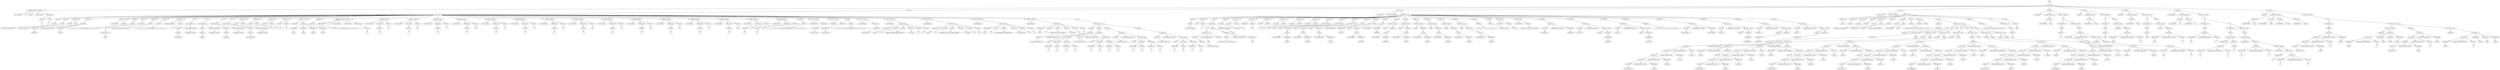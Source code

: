 digraph {
n0[label="RAIZ"];
n1[label="INSTRUCCIONES"];
n0->n1;
n2[label="Declaracion Arreglo - Tipo New"];
n1->n2;
n3[label="TIPO.CADENA"];
n2->n3;
n4[label="2"];
n2->n4;
n5[label="Clases"];
n2->n5;
n6[label="TIPO.CADENA"];
n2->n6;
n7[label="Dimensiones"];
n2->n7;
n8[label="Primitivo"];
n7->n8;
n9[label="4"];
n8->n9;
n10[label="Primitivo"];
n7->n10;
n11[label="5"];
n10->n11;
n12[label="Main"];
n1->n12;
n13[label="Instrucciones"];
n12->n13;
n14[label="Imprimir"];
n13->n14;
n15[label="Primitivo"];
n14->n15;
n16[label="INICIO DEL PROGRAMA"];
n15->n16;
n17[label="Imprimir"];
n13->n17;
n18[label="Primitivo"];
n17->n18;
n19[label="Ingrese su nombre: "];
n18->n19;
n20[label="Declaracion"];
n13->n20;
n21[label="nombre"];
n20->n21;
n22[label="Read"];
n20->n22;
n23[label="Imprimir"];
n13->n23;
n24[label="Aritmetica"];
n23->n24;
n25[label="Primitivo"];
n24->n25;
n26[label="Bienvenido "];
n25->n26;
n27[label="OperadorAritmetico.MAS"];
n24->n27;
n28[label="Identificador"];
n24->n28;
n29[label="nombre"];
n28->n29;
n30[label="Llamada - Funcion"];
n13->n30;
n31[label="CasteosYMas"];
n30->n31;
n32[label="Parametros"];
n30->n32;
n33[label="Imprimir"];
n13->n33;
n34[label="Primitivo"];
n33->n34;
n35[label="=============CALCULADORA=============="];
n34->n35;
n36[label="While"];
n13->n36;
n37[label="Instrucciones"];
n36->n37;
n38[label="If"];
n37->n38;
n39[label="Instrucciones - If"];
n38->n39;
n40[label="Break"];
n39->n40;
n41[label="Imprimir"];
n13->n41;
n42[label="Primitivo"];
n41->n42;
n43[label="Calculadora finalizada correctamente"];
n42->n43;
n44[label="Imprimir"];
n13->n44;
n45[label="Primitivo"];
n44->n45;
n46[label="=============RECURSIVIDAD=============="];
n45->n46;
n47[label="Declaracion"];
n13->n47;
n48[label="punteoRecursividad"];
n47->n48;
n49[label="Primitivo"];
n47->n49;
n50[label="0"];
n49->n50;
n51[label="If"];
n13->n51;
n52[label="Instrucciones - If"];
n51->n52;
n53[label="Imprimir"];
n52->n53;
n54[label="Primitivo"];
n53->n54;
n55[label="Bien factorial"];
n54->n55;
n56[label="Incremento/Decremento"];
n52->n56;
n57[label="punteoRecursividad"];
n56->n57;
n58[label="If"];
n13->n58;
n59[label="Instrucciones - If"];
n58->n59;
n60[label="Imprimir"];
n59->n60;
n61[label="Primitivo"];
n60->n61;
n62[label="Bien par"];
n61->n62;
n63[label="Incremento/Decremento"];
n59->n63;
n64[label="punteoRecursividad"];
n63->n64;
n65[label="If"];
n13->n65;
n66[label="Instrucciones - If"];
n65->n66;
n67[label="Imprimir"];
n66->n67;
n68[label="Primitivo"];
n67->n68;
n69[label="Bien impar"];
n68->n69;
n70[label="Incremento/Decremento"];
n66->n70;
n71[label="punteoRecursividad"];
n70->n71;
n72[label="If"];
n13->n72;
n73[label="Instrucciones - If"];
n72->n73;
n74[label="Imprimir"];
n73->n74;
n75[label="Primitivo"];
n74->n75;
n76[label="Bien ackermann"];
n75->n76;
n77[label="Incremento/Decremento"];
n73->n77;
n78[label="punteoRecursividad"];
n77->n78;
n79[label="Declaracion"];
n13->n79;
n80[label="discos"];
n79->n80;
n81[label="Primitivo"];
n79->n81;
n82[label="3"];
n81->n82;
n83[label="Declaracion"];
n13->n83;
n84[label="origen"];
n83->n84;
n85[label="Primitivo"];
n83->n85;
n86[label="1"];
n85->n86;
n87[label="Declaracion"];
n13->n87;
n88[label="auxiliar"];
n87->n88;
n89[label="Primitivo"];
n87->n89;
n90[label="2"];
n89->n90;
n91[label="Declaracion"];
n13->n91;
n92[label="destino"];
n91->n92;
n93[label="Primitivo"];
n91->n93;
n94[label="3"];
n93->n94;
n95[label="Llamada - Funcion"];
n13->n95;
n96[label="HanoiCALI"];
n95->n96;
n97[label="Parametros"];
n95->n97;
n98[label="Identificador"];
n97->n98;
n99[label="discos"];
n98->n99;
n100[label="Identificador"];
n97->n100;
n101[label="origen"];
n100->n101;
n102[label="Identificador"];
n97->n102;
n103[label="auxiliar"];
n102->n103;
n104[label="Identificador"];
n97->n104;
n105[label="destino"];
n104->n105;
n106[label="Imprimir"];
n13->n106;
n107[label="Primitivo"];
n106->n107;
n108[label="=============ARREGLOS=============="];
n107->n108;
n109[label="Declaracion Arreglo - Tipo New"];
n13->n109;
n110[label="TIPO.ENTERO"];
n109->n110;
n111[label="1"];
n109->n111;
n112[label="vectorNumeros"];
n109->n112;
n113[label="TIPO.ENTERO"];
n109->n113;
n114[label="Dimensiones"];
n109->n114;
n115[label="Primitivo"];
n114->n115;
n116[label="15"];
n115->n116;
n117[label="Modificar Arreglo"];
n13->n117;
n118[label="vectorNumeros"];
n117->n118;
n119[label="Dimensiones"];
n117->n119;
n120[label="Primitivo"];
n119->n120;
n121[label="0"];
n120->n121;
n122[label="Primitivo"];
n117->n122;
n123[label="2"];
n122->n123;
n124[label="Modificar Arreglo"];
n13->n124;
n125[label="vectorNumeros"];
n124->n125;
n126[label="Dimensiones"];
n124->n126;
n127[label="Primitivo"];
n126->n127;
n128[label="1"];
n127->n128;
n129[label="Primitivo"];
n124->n129;
n130[label="26"];
n129->n130;
n131[label="Modificar Arreglo"];
n13->n131;
n132[label="vectorNumeros"];
n131->n132;
n133[label="Dimensiones"];
n131->n133;
n134[label="Primitivo"];
n133->n134;
n135[label="2"];
n134->n135;
n136[label="Primitivo"];
n131->n136;
n137[label="1"];
n136->n137;
n138[label="Modificar Arreglo"];
n13->n138;
n139[label="vectorNumeros"];
n138->n139;
n140[label="Dimensiones"];
n138->n140;
n141[label="Primitivo"];
n140->n141;
n142[label="3"];
n141->n142;
n143[label="Primitivo"];
n138->n143;
n144[label="135"];
n143->n144;
n145[label="Modificar Arreglo"];
n13->n145;
n146[label="vectorNumeros"];
n145->n146;
n147[label="Dimensiones"];
n145->n147;
n148[label="Primitivo"];
n147->n148;
n149[label="4"];
n148->n149;
n150[label="Primitivo"];
n145->n150;
n151[label="15"];
n150->n151;
n152[label="Modificar Arreglo"];
n13->n152;
n153[label="vectorNumeros"];
n152->n153;
n154[label="Dimensiones"];
n152->n154;
n155[label="Primitivo"];
n154->n155;
n156[label="5"];
n155->n156;
n157[label="Primitivo"];
n152->n157;
n158[label="0"];
n157->n158;
n159[label="Modificar Arreglo"];
n13->n159;
n160[label="vectorNumeros"];
n159->n160;
n161[label="Dimensiones"];
n159->n161;
n162[label="Primitivo"];
n161->n162;
n163[label="6"];
n162->n163;
n164[label="Primitivo"];
n159->n164;
n165[label="76"];
n164->n165;
n166[label="Modificar Arreglo"];
n13->n166;
n167[label="vectorNumeros"];
n166->n167;
n168[label="Dimensiones"];
n166->n168;
n169[label="Primitivo"];
n168->n169;
n170[label="7"];
n169->n170;
n171[label="Primitivo"];
n166->n171;
n172[label="84"];
n171->n172;
n173[label="Modificar Arreglo"];
n13->n173;
n174[label="vectorNumeros"];
n173->n174;
n175[label="Dimensiones"];
n173->n175;
n176[label="Primitivo"];
n175->n176;
n177[label="8"];
n176->n177;
n178[label="Primitivo"];
n173->n178;
n179[label="7"];
n178->n179;
n180[label="Modificar Arreglo"];
n13->n180;
n181[label="vectorNumeros"];
n180->n181;
n182[label="Dimensiones"];
n180->n182;
n183[label="Primitivo"];
n182->n183;
n184[label="9"];
n183->n184;
n185[label="Primitivo"];
n180->n185;
n186[label="44"];
n185->n186;
n187[label="Modificar Arreglo"];
n13->n187;
n188[label="vectorNumeros"];
n187->n188;
n189[label="Dimensiones"];
n187->n189;
n190[label="Primitivo"];
n189->n190;
n191[label="10"];
n190->n191;
n192[label="Primitivo"];
n187->n192;
n193[label="51"];
n192->n193;
n194[label="Modificar Arreglo"];
n13->n194;
n195[label="vectorNumeros"];
n194->n195;
n196[label="Dimensiones"];
n194->n196;
n197[label="Primitivo"];
n196->n197;
n198[label="11"];
n197->n198;
n199[label="Primitivo"];
n194->n199;
n200[label="9"];
n199->n200;
n201[label="Modificar Arreglo"];
n13->n201;
n202[label="vectorNumeros"];
n201->n202;
n203[label="Dimensiones"];
n201->n203;
n204[label="Primitivo"];
n203->n204;
n205[label="12"];
n204->n205;
n206[label="Primitivo"];
n201->n206;
n207[label="945"];
n206->n207;
n208[label="Modificar Arreglo"];
n13->n208;
n209[label="vectorNumeros"];
n208->n209;
n210[label="Dimensiones"];
n208->n210;
n211[label="Primitivo"];
n210->n211;
n212[label="13"];
n211->n212;
n213[label="Primitivo"];
n208->n213;
n214[label="9"];
n213->n214;
n215[label="Modificar Arreglo"];
n13->n215;
n216[label="vectorNumeros"];
n215->n216;
n217[label="Dimensiones"];
n215->n217;
n218[label="Primitivo"];
n217->n218;
n219[label="14"];
n218->n219;
n220[label="Primitivo"];
n215->n220;
n221[label="73"];
n220->n221;
n222[label="Imprimir"];
n13->n222;
n223[label="Primitivo"];
n222->n223;
n224[label="============VECTOR DESORDENADO================"];
n223->n224;
n225[label="Llamada - Funcion"];
n13->n225;
n226[label="imprimirVector1"];
n225->n226;
n227[label="Parametros"];
n225->n227;
n228[label="Identificador"];
n227->n228;
n229[label="vectorNumeros"];
n228->n229;
n230[label="Llamada - Funcion"];
n13->n230;
n231[label="BubbleSort"];
n230->n231;
n232[label="Parametros"];
n230->n232;
n233[label="Identificador"];
n232->n233;
n234[label="vectorNumeros"];
n233->n234;
n235[label="Imprimir"];
n13->n235;
n236[label="Primitivo"];
n235->n236;
n237[label="============VECTOR ORDENADO================"];
n236->n237;
n238[label="Llamada - Funcion"];
n13->n238;
n239[label="imprimirVector1"];
n238->n239;
n240[label="Parametros"];
n238->n240;
n241[label="Identificador"];
n240->n241;
n242[label="vectorNumeros"];
n241->n242;
n243[label="Llamada - Funcion"];
n13->n243;
n244[label="agregarAlumno"];
n243->n244;
n245[label="Parametros"];
n243->n245;
n246[label="Identificador"];
n245->n246;
n247[label="Clases"];
n246->n247;
n248[label="Primitivo"];
n245->n248;
n249[label="0"];
n248->n249;
n250[label="Primitivo"];
n245->n250;
n251[label="GABRIEL ORLANDO AJSIVINAC XICAY"];
n250->n251;
n252[label="Primitivo"];
n245->n252;
n253[label="201213010"];
n252->n253;
n254[label="Primitivo"];
n245->n254;
n255[label="22"];
n254->n255;
n256[label="Primitivo"];
n245->n256;
n257[label="73"];
n256->n257;
n258[label="Llamada - Funcion"];
n13->n258;
n259[label="agregarAlumno"];
n258->n259;
n260[label="Parametros"];
n258->n260;
n261[label="Identificador"];
n260->n261;
n262[label="Clases"];
n261->n262;
n263[label="Primitivo"];
n260->n263;
n264[label="1"];
n263->n264;
n265[label="Primitivo"];
n260->n265;
n266[label="FERNANDO AUGUSTO ARMIRA RAMÍREZ"];
n265->n266;
n267[label="Primitivo"];
n260->n267;
n268[label="201503961"];
n267->n268;
n269[label="Primitivo"];
n260->n269;
n270[label="19"];
n269->n270;
n271[label="Primitivo"];
n260->n271;
n272[label="100"];
n271->n272;
n273[label="Llamada - Funcion"];
n13->n273;
n274[label="agregarAlumno"];
n273->n274;
n275[label="Parametros"];
n273->n275;
n276[label="Identificador"];
n275->n276;
n277[label="Clases"];
n276->n277;
n278[label="Primitivo"];
n275->n278;
n279[label="2"];
n278->n279;
n280[label="Primitivo"];
n275->n280;
n281[label="JOSÉ ALEJANDRO BARRIOS RODAS"];
n280->n281;
n282[label="Primitivo"];
n275->n282;
n283[label="3149675670901"];
n282->n283;
n284[label="Primitivo"];
n275->n284;
n285[label="25"];
n284->n285;
n286[label="Primitivo"];
n275->n286;
n287[label="74"];
n286->n287;
n288[label="Llamada - Funcion"];
n13->n288;
n289[label="agregarAlumno"];
n288->n289;
n290[label="Parametros"];
n288->n290;
n291[label="Identificador"];
n290->n291;
n292[label="Clases"];
n291->n292;
n293[label="Primitivo"];
n290->n293;
n294[label="3"];
n293->n294;
n295[label="Primitivo"];
n290->n295;
n296[label="JORGE LUIS ARGUETA RIVERA"];
n295->n296;
n297[label="Primitivo"];
n290->n297;
n298[label="201404334"];
n297->n298;
n299[label="Primitivo"];
n290->n299;
n300[label="24"];
n299->n300;
n301[label="Primitivo"];
n290->n301;
n302[label="97"];
n301->n302;
n303[label="For"];
n13->n303;
n304[label="Instrucciones - For"];
n303->n304;
n305[label="Imprimir"];
n304->n305;
n306[label="Aritmetica"];
n305->n306;
n307[label="Primitivo"];
n306->n307;
n308[label="El nombre del alumno es: "];
n307->n308;
n309[label="OperadorAritmetico.MAS"];
n306->n309;
n310[label="Acceso Arreglo"];
n306->n310;
n311[label="Clases"];
n310->n311;
n312[label="Dimensiones"];
n310->n312;
n313[label="Identificador"];
n312->n313;
n314[label="j"];
n313->n314;
n315[label="Primitivo"];
n312->n315;
n316[label="0"];
n315->n316;
n317[label="Dimensiones"];
n310->n317;
n318[label="Identificador"];
n317->n318;
n319[label="j"];
n318->n319;
n320[label="Primitivo"];
n317->n320;
n321[label="0"];
n320->n321;
n322[label="Imprimir"];
n304->n322;
n323[label="Aritmetica"];
n322->n323;
n324[label="Primitivo"];
n323->n324;
n325[label="El carnet del alumno es: "];
n324->n325;
n326[label="OperadorAritmetico.MAS"];
n323->n326;
n327[label="Acceso Arreglo"];
n323->n327;
n328[label="Clases"];
n327->n328;
n329[label="Dimensiones"];
n327->n329;
n330[label="Identificador"];
n329->n330;
n331[label="j"];
n330->n331;
n332[label="Primitivo"];
n329->n332;
n333[label="2"];
n332->n333;
n334[label="Dimensiones"];
n327->n334;
n335[label="Identificador"];
n334->n335;
n336[label="j"];
n335->n336;
n337[label="Primitivo"];
n334->n337;
n338[label="2"];
n337->n338;
n339[label="Imprimir"];
n304->n339;
n340[label="Aritmetica"];
n339->n340;
n341[label="Primitivo"];
n340->n341;
n342[label="La edad del alumno es: "];
n341->n342;
n343[label="OperadorAritmetico.MAS"];
n340->n343;
n344[label="Acceso Arreglo"];
n340->n344;
n345[label="Clases"];
n344->n345;
n346[label="Dimensiones"];
n344->n346;
n347[label="Identificador"];
n346->n347;
n348[label="j"];
n347->n348;
n349[label="Primitivo"];
n346->n349;
n350[label="3"];
n349->n350;
n351[label="Dimensiones"];
n344->n351;
n352[label="Identificador"];
n351->n352;
n353[label="j"];
n352->n353;
n354[label="Primitivo"];
n351->n354;
n355[label="3"];
n354->n355;
n356[label="Imprimir"];
n304->n356;
n357[label="Aritmetica"];
n356->n357;
n358[label="Primitivo"];
n357->n358;
n359[label="La nota del alumno es: "];
n358->n359;
n360[label="OperadorAritmetico.MAS"];
n357->n360;
n361[label="Acceso Arreglo"];
n357->n361;
n362[label="Clases"];
n361->n362;
n363[label="Dimensiones"];
n361->n363;
n364[label="Identificador"];
n363->n364;
n365[label="j"];
n364->n365;
n366[label="Primitivo"];
n363->n366;
n367[label="4"];
n366->n367;
n368[label="Dimensiones"];
n361->n368;
n369[label="Identificador"];
n368->n369;
n370[label="j"];
n369->n370;
n371[label="Primitivo"];
n368->n371;
n372[label="4"];
n371->n372;
n373[label="Funcion"];
n1->n373;
n374[label="casteosymas"];
n373->n374;
n375[label="Conjunto Parametros"];
n373->n375;
n376[label="INSTRUCCIONES"];
n373->n376;
n377[label="Imprimir"];
n376->n377;
n378[label="Primitivo"];
n377->n378;
n379[label="Validando Continue"];
n378->n379;
n380[label="Declaracion"];
n376->n380;
n381[label="cont"];
n380->n381;
n382[label="Primitivo"];
n380->n382;
n383[label="1"];
n382->n383;
n384[label="While"];
n376->n384;
n385[label="Instrucciones"];
n384->n385;
n386[label="If"];
n385->n386;
n387[label="Instrucciones - If"];
n386->n387;
n388[label="Imprimir"];
n387->n388;
n389[label="Primitivo"];
n388->n389;
n390[label="Se salta esta iteracion"];
n389->n390;
n391[label="Incremento/Decremento"];
n387->n391;
n392[label="cont"];
n391->n392;
n393[label="Continue"];
n387->n393;
n394[label="Imprimir"];
n385->n394;
n395[label="Aritmetica"];
n394->n395;
n396[label="Primitivo"];
n395->n396;
n397[label="El valor del ciclo con continue es: "];
n396->n397;
n398[label="OperadorAritmetico.MAS"];
n395->n398;
n399[label="Identificador"];
n395->n399;
n400[label="cont"];
n399->n400;
n401[label="Incremento/Decremento"];
n385->n401;
n402[label="cont"];
n401->n402;
n403[label="Imprimir"];
n376->n403;
n404[label="Primitivo"];
n403->n404;
n405[label="CASTEOS"];
n404->n405;
n406[label="Declaracion"];
n376->n406;
n407[label="num500"];
n406->n407;
n408[label="Primitivo"];
n406->n408;
n409[label="50"];
n408->n409;
n410[label="Declaracion"];
n376->n410;
n411[label="double501"];
n410->n411;
n412[label="Primitivo"];
n410->n412;
n413[label="50.4"];
n412->n413;
n414[label="Declaracion"];
n376->n414;
n415[label="char502"];
n414->n415;
n416[label="Primitivo"];
n414->n416;
n417[label="a"];
n416->n417;
n418[label="Declaracion"];
n376->n418;
n419[label="string503"];
n418->n419;
n420[label="Primitivo"];
n418->n420;
n421[label="50"];
n420->n421;
n422[label="Declaracion"];
n376->n422;
n423[label="string504"];
n422->n423;
n424[label="Primitivo"];
n422->n424;
n425[label="50.4"];
n424->n425;
n426[label="Declaracion"];
n376->n426;
n427[label="string505"];
n426->n427;
n428[label="Primitivo"];
n426->n428;
n429[label="FalSe"];
n428->n429;
n430[label="Imprimir"];
n376->n430;
n431[label="Llamada - Funcion"];
n430->n431;
n432[label="typeof"];
n431->n432;
n433[label="Parametros"];
n431->n433;
n434[label="Casteos"];
n433->n434;
n435[label="TIPO.DECIMAL"];
n434->n435;
n436[label="Identificador"];
n434->n436;
n437[label="num500"];
n436->n437;
n438[label="Imprimir"];
n376->n438;
n439[label="Llamada - Funcion"];
n438->n439;
n440[label="typeof"];
n439->n440;
n441[label="Parametros"];
n439->n441;
n442[label="Casteos"];
n441->n442;
n443[label="TIPO.CADENA"];
n442->n443;
n444[label="Identificador"];
n442->n444;
n445[label="num500"];
n444->n445;
n446[label="Imprimir"];
n376->n446;
n447[label="Llamada - Funcion"];
n446->n447;
n448[label="typeof"];
n447->n448;
n449[label="Parametros"];
n447->n449;
n450[label="Casteos"];
n449->n450;
n451[label="TIPO.CHARACTER"];
n450->n451;
n452[label="Identificador"];
n450->n452;
n453[label="num500"];
n452->n453;
n454[label="Imprimir"];
n376->n454;
n455[label="Casteos"];
n454->n455;
n456[label="TIPO.CHARACTER"];
n455->n456;
n457[label="Identificador"];
n455->n457;
n458[label="num500"];
n457->n458;
n459[label="Imprimir"];
n376->n459;
n460[label="Llamada - Funcion"];
n459->n460;
n461[label="typeof"];
n460->n461;
n462[label="Parametros"];
n460->n462;
n463[label="Casteos"];
n462->n463;
n464[label="TIPO.ENTERO"];
n463->n464;
n465[label="Identificador"];
n463->n465;
n466[label="double501"];
n465->n466;
n467[label="Imprimir"];
n376->n467;
n468[label="Casteos"];
n467->n468;
n469[label="TIPO.ENTERO"];
n468->n469;
n470[label="Identificador"];
n468->n470;
n471[label="double501"];
n470->n471;
n472[label="Imprimir"];
n376->n472;
n473[label="Llamada - Funcion"];
n472->n473;
n474[label="typeof"];
n473->n474;
n475[label="Parametros"];
n473->n475;
n476[label="Casteos"];
n475->n476;
n477[label="TIPO.CADENA"];
n476->n477;
n478[label="Identificador"];
n476->n478;
n479[label="double501"];
n478->n479;
n480[label="Imprimir"];
n376->n480;
n481[label="Llamada - Funcion"];
n480->n481;
n482[label="typeof"];
n481->n482;
n483[label="Parametros"];
n481->n483;
n484[label="Casteos"];
n483->n484;
n485[label="TIPO.ENTERO"];
n484->n485;
n486[label="Identificador"];
n484->n486;
n487[label="char502"];
n486->n487;
n488[label="Imprimir"];
n376->n488;
n489[label="Llamada - Funcion"];
n488->n489;
n490[label="typeof"];
n489->n490;
n491[label="Parametros"];
n489->n491;
n492[label="Casteos"];
n491->n492;
n493[label="TIPO.DECIMAL"];
n492->n493;
n494[label="Identificador"];
n492->n494;
n495[label="char502"];
n494->n495;
n496[label="Imprimir"];
n376->n496;
n497[label="Llamada - Funcion"];
n496->n497;
n498[label="typeof"];
n497->n498;
n499[label="Parametros"];
n497->n499;
n500[label="Casteos"];
n499->n500;
n501[label="TIPO.ENTERO"];
n500->n501;
n502[label="Identificador"];
n500->n502;
n503[label="string503"];
n502->n503;
n504[label="Imprimir"];
n376->n504;
n505[label="Llamada - Funcion"];
n504->n505;
n506[label="typeof"];
n505->n506;
n507[label="Parametros"];
n505->n507;
n508[label="Casteos"];
n507->n508;
n509[label="TIPO.DECIMAL"];
n508->n509;
n510[label="Identificador"];
n508->n510;
n511[label="string504"];
n510->n511;
n512[label="Imprimir"];
n376->n512;
n513[label="Llamada - Funcion"];
n512->n513;
n514[label="typeof"];
n513->n514;
n515[label="Parametros"];
n513->n515;
n516[label="Casteos"];
n515->n516;
n517[label="TIPO.BOOLEANO"];
n516->n517;
n518[label="Identificador"];
n516->n518;
n519[label="string505"];
n518->n519;
n520[label="Imprimir"];
n376->n520;
n521[label="Primitivo"];
n520->n521;
n522[label="======================"];
n521->n522;
n523[label="Imprimir"];
n376->n523;
n524[label="Primitivo"];
n523->n524;
n525[label="Funciones Nativas"];
n524->n525;
n526[label="Declaracion"];
n376->n526;
n527[label="nativaNUM"];
n526->n527;
n528[label="Primitivo"];
n526->n528;
n529[label="1024.65"];
n528->n529;
n530[label="Declaracion"];
n376->n530;
n531[label="nativaSTRING"];
n530->n531;
n532[label="Primitivo"];
n530->n532;
n533[label="Animos, Ya caSi Termina El CURso"];
n532->n533;
n534[label="Imprimir"];
n376->n534;
n535[label="Aritmetica"];
n534->n535;
n536[label="Primitivo"];
n535->n536;
n537[label="nativaNUM = "];
n536->n537;
n538[label="OperadorAritmetico.MAS"];
n535->n538;
n539[label="Identificador"];
n535->n539;
n540[label="nativaNUM"];
n539->n540;
n541[label="Imprimir"];
n376->n541;
n542[label="Aritmetica"];
n541->n542;
n543[label="Primitivo"];
n542->n543;
n544[label="Truncate = "];
n543->n544;
n545[label="OperadorAritmetico.MAS"];
n542->n545;
n546[label="Llamada - Funcion"];
n542->n546;
n547[label="Truncate"];
n546->n547;
n548[label="Parametros"];
n546->n548;
n549[label="Identificador"];
n548->n549;
n550[label="nativaNUM"];
n549->n550;
n551[label="Imprimir"];
n376->n551;
n552[label="Aritmetica"];
n551->n552;
n553[label="Primitivo"];
n552->n553;
n554[label="Round = "];
n553->n554;
n555[label="OperadorAritmetico.MAS"];
n552->n555;
n556[label="Llamada - Funcion"];
n552->n556;
n557[label="Round"];
n556->n557;
n558[label="Parametros"];
n556->n558;
n559[label="Identificador"];
n558->n559;
n560[label="nativaNUM"];
n559->n560;
n561[label="Imprimir"];
n376->n561;
n562[label="Primitivo"];
n561->n562;
n563[label="============================="];
n562->n563;
n564[label="Imprimir"];
n376->n564;
n565[label="Aritmetica"];
n564->n565;
n566[label="Primitivo"];
n565->n566;
n567[label="nativaSTRING = "];
n566->n567;
n568[label="OperadorAritmetico.MAS"];
n565->n568;
n569[label="Identificador"];
n565->n569;
n570[label="nativaSTRING"];
n569->n570;
n571[label="Imprimir"];
n376->n571;
n572[label="Aritmetica"];
n571->n572;
n573[label="Primitivo"];
n572->n573;
n574[label="ToLower = "];
n573->n574;
n575[label="OperadorAritmetico.MAS"];
n572->n575;
n576[label="Llamada - Funcion"];
n572->n576;
n577[label="ToLower"];
n576->n577;
n578[label="Parametros"];
n576->n578;
n579[label="Identificador"];
n578->n579;
n580[label="nativaSTRING"];
n579->n580;
n581[label="Imprimir"];
n376->n581;
n582[label="Aritmetica"];
n581->n582;
n583[label="Primitivo"];
n582->n583;
n584[label="ToUpper = "];
n583->n584;
n585[label="OperadorAritmetico.MAS"];
n582->n585;
n586[label="Llamada - Funcion"];
n582->n586;
n587[label="ToUpper"];
n586->n587;
n588[label="Parametros"];
n586->n588;
n589[label="Identificador"];
n588->n589;
n590[label="nativaSTRING"];
n589->n590;
n591[label="Imprimir"];
n376->n591;
n592[label="Aritmetica"];
n591->n592;
n593[label="Primitivo"];
n592->n593;
n594[label="Length = "];
n593->n594;
n595[label="OperadorAritmetico.MAS"];
n592->n595;
n596[label="Llamada - Funcion"];
n592->n596;
n597[label="Length"];
n596->n597;
n598[label="Parametros"];
n596->n598;
n599[label="Identificador"];
n598->n599;
n600[label="nativaSTRING"];
n599->n600;
n601[label="Funcion"];
n1->n601;
n602[label="calculadoracali"];
n601->n602;
n603[label="Conjunto Parametros"];
n601->n603;
n604[label="INSTRUCCIONES"];
n601->n604;
n605[label="Declaracion"];
n604->n605;
n606[label="numero1"];
n605->n606;
n607[label="Declaracion"];
n604->n607;
n608[label="numero2"];
n607->n608;
n609[label="Declaracion"];
n604->n609;
n610[label="operacion"];
n609->n610;
n611[label="Imprimir"];
n604->n611;
n612[label="Primitivo"];
n611->n612;
n613[label="Ingrese el primer número:
"];
n612->n613;
n614[label="Asignacion"];
n604->n614;
n615[label="numero1"];
n614->n615;
n616[label="Casteos"];
n614->n616;
n617[label="TIPO.ENTERO"];
n616->n617;
n618[label="Read"];
n616->n618;
n619[label="Imprimir"];
n604->n619;
n620[label="Primitivo"];
n619->n620;
n621[label="Ingrese el segundo número:
"];
n620->n621;
n622[label="Asignacion"];
n604->n622;
n623[label="numero2"];
n622->n623;
n624[label="Casteos"];
n622->n624;
n625[label="TIPO.ENTERO"];
n624->n625;
n626[label="Read"];
n624->n626;
n627[label="Imprimir"];
n604->n627;
n628[label="Primitivo"];
n627->n628;
n629[label="Ingrese la operación que desea realizar: (+,-,*,/,**,%)
"];
n628->n629;
n630[label="Asignacion"];
n604->n630;
n631[label="operacion"];
n630->n631;
n632[label="Read"];
n630->n632;
n633[label="Switch"];
n604->n633;
n634[label="Expresion"];
n633->n634;
n635[label="Identificador"];
n634->n635;
n636[label="operacion"];
n635->n636;
n637[label="Instrucciones - Case"];
n633->n637;
n638[label="Case"];
n637->n638;
n639[label="Instrucciones - Case"];
n638->n639;
n640[label="Imprimir"];
n639->n640;
n641[label="Aritmetica"];
n640->n641;
n642[label="Aritmetica"];
n641->n642;
n643[label="Aritmetica"];
n642->n643;
n644[label="Aritmetica"];
n643->n644;
n645[label="Aritmetica"];
n644->n645;
n646[label="Primitivo"];
n645->n646;
n647[label="El resultado de "];
n646->n647;
n648[label="OperadorAritmetico.MAS"];
n645->n648;
n649[label="Identificador"];
n645->n649;
n650[label="numero1"];
n649->n650;
n651[label="OperadorAritmetico.MAS"];
n644->n651;
n652[label="Identificador"];
n644->n652;
n653[label="operacion"];
n652->n653;
n654[label="OperadorAritmetico.MAS"];
n643->n654;
n655[label="Identificador"];
n643->n655;
n656[label="numero2"];
n655->n656;
n657[label="OperadorAritmetico.MAS"];
n642->n657;
n658[label="Primitivo"];
n642->n658;
n659[label=" es igual a "];
n658->n659;
n660[label="OperadorAritmetico.MAS"];
n641->n660;
n661[label="Aritmetica"];
n641->n661;
n662[label="Identificador"];
n661->n662;
n663[label="numero1"];
n662->n663;
n664[label="OperadorAritmetico.MAS"];
n661->n664;
n665[label="Identificador"];
n661->n665;
n666[label="numero2"];
n665->n666;
n667[label="Break"];
n639->n667;
n668[label="Case"];
n637->n668;
n669[label="Instrucciones - Case"];
n668->n669;
n670[label="Imprimir"];
n669->n670;
n671[label="Aritmetica"];
n670->n671;
n672[label="Aritmetica"];
n671->n672;
n673[label="Aritmetica"];
n672->n673;
n674[label="Aritmetica"];
n673->n674;
n675[label="Aritmetica"];
n674->n675;
n676[label="Primitivo"];
n675->n676;
n677[label="El resultado de "];
n676->n677;
n678[label="OperadorAritmetico.MAS"];
n675->n678;
n679[label="Identificador"];
n675->n679;
n680[label="numero1"];
n679->n680;
n681[label="OperadorAritmetico.MAS"];
n674->n681;
n682[label="Identificador"];
n674->n682;
n683[label="operacion"];
n682->n683;
n684[label="OperadorAritmetico.MAS"];
n673->n684;
n685[label="Identificador"];
n673->n685;
n686[label="numero2"];
n685->n686;
n687[label="OperadorAritmetico.MAS"];
n672->n687;
n688[label="Primitivo"];
n672->n688;
n689[label=" es igual a "];
n688->n689;
n690[label="OperadorAritmetico.MAS"];
n671->n690;
n691[label="Aritmetica"];
n671->n691;
n692[label="Identificador"];
n691->n692;
n693[label="numero1"];
n692->n693;
n694[label="OperadorAritmetico.MENOS"];
n691->n694;
n695[label="Identificador"];
n691->n695;
n696[label="numero2"];
n695->n696;
n697[label="Break"];
n669->n697;
n698[label="Case"];
n637->n698;
n699[label="Instrucciones - Case"];
n698->n699;
n700[label="Imprimir"];
n699->n700;
n701[label="Aritmetica"];
n700->n701;
n702[label="Aritmetica"];
n701->n702;
n703[label="Aritmetica"];
n702->n703;
n704[label="Aritmetica"];
n703->n704;
n705[label="Aritmetica"];
n704->n705;
n706[label="Primitivo"];
n705->n706;
n707[label="El resultado de "];
n706->n707;
n708[label="OperadorAritmetico.MAS"];
n705->n708;
n709[label="Identificador"];
n705->n709;
n710[label="numero1"];
n709->n710;
n711[label="OperadorAritmetico.MAS"];
n704->n711;
n712[label="Identificador"];
n704->n712;
n713[label="operacion"];
n712->n713;
n714[label="OperadorAritmetico.MAS"];
n703->n714;
n715[label="Identificador"];
n703->n715;
n716[label="numero2"];
n715->n716;
n717[label="OperadorAritmetico.MAS"];
n702->n717;
n718[label="Primitivo"];
n702->n718;
n719[label=" es igual a "];
n718->n719;
n720[label="OperadorAritmetico.MAS"];
n701->n720;
n721[label="Aritmetica"];
n701->n721;
n722[label="Identificador"];
n721->n722;
n723[label="numero1"];
n722->n723;
n724[label="OperadorAritmetico.POR"];
n721->n724;
n725[label="Identificador"];
n721->n725;
n726[label="numero2"];
n725->n726;
n727[label="Break"];
n699->n727;
n728[label="Case"];
n637->n728;
n729[label="Instrucciones - Case"];
n728->n729;
n730[label="Imprimir"];
n729->n730;
n731[label="Aritmetica"];
n730->n731;
n732[label="Aritmetica"];
n731->n732;
n733[label="Aritmetica"];
n732->n733;
n734[label="Aritmetica"];
n733->n734;
n735[label="Aritmetica"];
n734->n735;
n736[label="Primitivo"];
n735->n736;
n737[label="El resultado de "];
n736->n737;
n738[label="OperadorAritmetico.MAS"];
n735->n738;
n739[label="Identificador"];
n735->n739;
n740[label="numero1"];
n739->n740;
n741[label="OperadorAritmetico.MAS"];
n734->n741;
n742[label="Identificador"];
n734->n742;
n743[label="operacion"];
n742->n743;
n744[label="OperadorAritmetico.MAS"];
n733->n744;
n745[label="Identificador"];
n733->n745;
n746[label="numero2"];
n745->n746;
n747[label="OperadorAritmetico.MAS"];
n732->n747;
n748[label="Primitivo"];
n732->n748;
n749[label=" es igual a "];
n748->n749;
n750[label="OperadorAritmetico.MAS"];
n731->n750;
n751[label="Aritmetica"];
n731->n751;
n752[label="Identificador"];
n751->n752;
n753[label="numero1"];
n752->n753;
n754[label="OperadorAritmetico.DIV"];
n751->n754;
n755[label="Identificador"];
n751->n755;
n756[label="numero2"];
n755->n756;
n757[label="Break"];
n729->n757;
n758[label="Case"];
n637->n758;
n759[label="Instrucciones - Case"];
n758->n759;
n760[label="Imprimir"];
n759->n760;
n761[label="Aritmetica"];
n760->n761;
n762[label="Aritmetica"];
n761->n762;
n763[label="Aritmetica"];
n762->n763;
n764[label="Aritmetica"];
n763->n764;
n765[label="Aritmetica"];
n764->n765;
n766[label="Primitivo"];
n765->n766;
n767[label="El resultado de "];
n766->n767;
n768[label="OperadorAritmetico.MAS"];
n765->n768;
n769[label="Identificador"];
n765->n769;
n770[label="numero1"];
n769->n770;
n771[label="OperadorAritmetico.MAS"];
n764->n771;
n772[label="Identificador"];
n764->n772;
n773[label="operacion"];
n772->n773;
n774[label="OperadorAritmetico.MAS"];
n763->n774;
n775[label="Identificador"];
n763->n775;
n776[label="numero2"];
n775->n776;
n777[label="OperadorAritmetico.MAS"];
n762->n777;
n778[label="Primitivo"];
n762->n778;
n779[label=" es igual a "];
n778->n779;
n780[label="OperadorAritmetico.MAS"];
n761->n780;
n781[label="Aritmetica"];
n761->n781;
n782[label="Identificador"];
n781->n782;
n783[label="numero1"];
n782->n783;
n784[label="OperadorAritmetico.POTENCIA"];
n781->n784;
n785[label="Identificador"];
n781->n785;
n786[label="numero2"];
n785->n786;
n787[label="Break"];
n759->n787;
n788[label="Case"];
n637->n788;
n789[label="Instrucciones - Case"];
n788->n789;
n790[label="Imprimir"];
n789->n790;
n791[label="Aritmetica"];
n790->n791;
n792[label="Aritmetica"];
n791->n792;
n793[label="Aritmetica"];
n792->n793;
n794[label="Aritmetica"];
n793->n794;
n795[label="Aritmetica"];
n794->n795;
n796[label="Primitivo"];
n795->n796;
n797[label="El resultado de "];
n796->n797;
n798[label="OperadorAritmetico.MAS"];
n795->n798;
n799[label="Identificador"];
n795->n799;
n800[label="numero1"];
n799->n800;
n801[label="OperadorAritmetico.MAS"];
n794->n801;
n802[label="Identificador"];
n794->n802;
n803[label="operacion"];
n802->n803;
n804[label="OperadorAritmetico.MAS"];
n793->n804;
n805[label="Identificador"];
n793->n805;
n806[label="numero2"];
n805->n806;
n807[label="OperadorAritmetico.MAS"];
n792->n807;
n808[label="Primitivo"];
n792->n808;
n809[label=" es igual a "];
n808->n809;
n810[label="OperadorAritmetico.MAS"];
n791->n810;
n811[label="Aritmetica"];
n791->n811;
n812[label="Identificador"];
n811->n812;
n813[label="numero1"];
n812->n813;
n814[label="OperadorAritmetico.MOD"];
n811->n814;
n815[label="Identificador"];
n811->n815;
n816[label="numero2"];
n815->n816;
n817[label="Break"];
n789->n817;
n818[label="Case"];
n637->n818;
n819[label="Instrucciones - Case"];
n818->n819;
n820[label="Imprimir"];
n819->n820;
n821[label="Aritmetica"];
n820->n821;
n822[label="Aritmetica"];
n821->n822;
n823[label="Aritmetica"];
n822->n823;
n824[label="Aritmetica"];
n823->n824;
n825[label="Aritmetica"];
n824->n825;
n826[label="Primitivo"];
n825->n826;
n827[label="El resultado de "];
n826->n827;
n828[label="OperadorAritmetico.MAS"];
n825->n828;
n829[label="Identificador"];
n825->n829;
n830[label="numero1"];
n829->n830;
n831[label="OperadorAritmetico.MAS"];
n824->n831;
n832[label="Identificador"];
n824->n832;
n833[label="operacion"];
n832->n833;
n834[label="OperadorAritmetico.MAS"];
n823->n834;
n835[label="Identificador"];
n823->n835;
n836[label="numero2"];
n835->n836;
n837[label="OperadorAritmetico.MAS"];
n822->n837;
n838[label="Primitivo"];
n822->n838;
n839[label=" es igual a "];
n838->n839;
n840[label="OperadorAritmetico.MAS"];
n821->n840;
n841[label="Aritmetica"];
n821->n841;
n842[label="Identificador"];
n841->n842;
n843[label="numero1"];
n842->n843;
n844[label="OperadorAritmetico.MAS"];
n841->n844;
n845[label="Identificador"];
n841->n845;
n846[label="numero2"];
n845->n846;
n847[label="Break"];
n819->n847;
n848[label="Imprimir"];
n604->n848;
n849[label="Primitivo"];
n848->n849;
n850[label="¿Desea realizar otra operación? (true, false)
"];
n849->n850;
n851[label="If"];
n604->n851;
n852[label="Instrucciones - If"];
n851->n852;
n853[label="Return"];
n852->n853;
n854[label="Primitivo"];
n853->n854;
n855[label="true"];
n854->n855;
n856[label="Return"];
n604->n856;
n857[label="Primitivo"];
n856->n857;
n858[label="false"];
n857->n858;
n859[label="Funcion"];
n1->n859;
n860[label="factorialcali"];
n859->n860;
n861[label="Conjunto Parametros"];
n859->n861;
n862[label="Parametro"];
n861->n862;
n863[label="TIPO.ENTERO"];
n862->n863;
n864[label="num"];
n862->n864;
n865[label="INSTRUCCIONES"];
n859->n865;
n866[label="If"];
n865->n866;
n867[label="Instrucciones - If"];
n866->n867;
n868[label="Return"];
n867->n868;
n869[label="Primitivo"];
n868->n869;
n870[label="1"];
n869->n870;
n871[label="Instrucciones - Else"];
n866->n871;
n872[label="Return"];
n871->n872;
n873[label="Aritmetica"];
n872->n873;
n874[label="Identificador"];
n873->n874;
n875[label="num"];
n874->n875;
n876[label="OperadorAritmetico.POR"];
n873->n876;
n877[label="Llamada - Funcion"];
n873->n877;
n878[label="factorialCALI"];
n877->n878;
n879[label="Parametros"];
n877->n879;
n880[label="Aritmetica"];
n879->n880;
n881[label="Identificador"];
n880->n881;
n882[label="num"];
n881->n882;
n883[label="OperadorAritmetico.MENOS"];
n880->n883;
n884[label="Primitivo"];
n880->n884;
n885[label="1"];
n884->n885;
n886[label="Funcion"];
n1->n886;
n887[label="parcali"];
n886->n887;
n888[label="Conjunto Parametros"];
n886->n888;
n889[label="Parametro"];
n888->n889;
n890[label="TIPO.ENTERO"];
n889->n890;
n891[label="nump"];
n889->n891;
n892[label="INSTRUCCIONES"];
n886->n892;
n893[label="If"];
n892->n893;
n894[label="Instrucciones - If"];
n893->n894;
n895[label="Return"];
n894->n895;
n896[label="Primitivo"];
n895->n896;
n897[label="true"];
n896->n897;
n898[label="Return"];
n892->n898;
n899[label="Llamada - Funcion"];
n898->n899;
n900[label="imparCALI"];
n899->n900;
n901[label="Parametros"];
n899->n901;
n902[label="Aritmetica"];
n901->n902;
n903[label="Identificador"];
n902->n903;
n904[label="nump"];
n903->n904;
n905[label="OperadorAritmetico.MENOS"];
n902->n905;
n906[label="Primitivo"];
n902->n906;
n907[label="1"];
n906->n907;
n908[label="Funcion"];
n1->n908;
n909[label="imparcali"];
n908->n909;
n910[label="Conjunto Parametros"];
n908->n910;
n911[label="Parametro"];
n910->n911;
n912[label="TIPO.ENTERO"];
n911->n912;
n913[label="numi"];
n911->n913;
n914[label="INSTRUCCIONES"];
n908->n914;
n915[label="If"];
n914->n915;
n916[label="Instrucciones - If"];
n915->n916;
n917[label="Return"];
n916->n917;
n918[label="Primitivo"];
n917->n918;
n919[label="false"];
n918->n919;
n920[label="Return"];
n914->n920;
n921[label="Llamada - Funcion"];
n920->n921;
n922[label="parCALI"];
n921->n922;
n923[label="Parametros"];
n921->n923;
n924[label="Aritmetica"];
n923->n924;
n925[label="Identificador"];
n924->n925;
n926[label="numi"];
n925->n926;
n927[label="OperadorAritmetico.MENOS"];
n924->n927;
n928[label="Primitivo"];
n924->n928;
n929[label="1"];
n928->n929;
n930[label="Funcion"];
n1->n930;
n931[label="ackermanncali"];
n930->n931;
n932[label="Conjunto Parametros"];
n930->n932;
n933[label="Parametro"];
n932->n933;
n934[label="TIPO.ENTERO"];
n933->n934;
n935[label="m"];
n933->n935;
n936[label="Parametro"];
n932->n936;
n937[label="TIPO.ENTERO"];
n936->n937;
n938[label="n"];
n936->n938;
n939[label="INSTRUCCIONES"];
n930->n939;
n940[label="If"];
n939->n940;
n941[label="Instrucciones - If"];
n940->n941;
n942[label="Return"];
n941->n942;
n943[label="Aritmetica"];
n942->n943;
n944[label="Identificador"];
n943->n944;
n945[label="n"];
n944->n945;
n946[label="OperadorAritmetico.MAS"];
n943->n946;
n947[label="Primitivo"];
n943->n947;
n948[label="1"];
n947->n948;
n949[label="If"];
n940->n949;
n950[label="Instrucciones - If"];
n949->n950;
n951[label="Return"];
n950->n951;
n952[label="Llamada - Funcion"];
n951->n952;
n953[label="ackermannCALI"];
n952->n953;
n954[label="Parametros"];
n952->n954;
n955[label="Aritmetica"];
n954->n955;
n956[label="Identificador"];
n955->n956;
n957[label="m"];
n956->n957;
n958[label="OperadorAritmetico.MENOS"];
n955->n958;
n959[label="Primitivo"];
n955->n959;
n960[label="1"];
n959->n960;
n961[label="Primitivo"];
n954->n961;
n962[label="1"];
n961->n962;
n963[label="Instrucciones - Else"];
n949->n963;
n964[label="Return"];
n963->n964;
n965[label="Llamada - Funcion"];
n964->n965;
n966[label="ackermannCALI"];
n965->n966;
n967[label="Parametros"];
n965->n967;
n968[label="Aritmetica"];
n967->n968;
n969[label="Identificador"];
n968->n969;
n970[label="m"];
n969->n970;
n971[label="OperadorAritmetico.MENOS"];
n968->n971;
n972[label="Primitivo"];
n968->n972;
n973[label="1"];
n972->n973;
n974[label="Llamada - Funcion"];
n967->n974;
n975[label="ackermannCALI"];
n974->n975;
n976[label="Parametros"];
n974->n976;
n977[label="Identificador"];
n976->n977;
n978[label="m"];
n977->n978;
n979[label="Aritmetica"];
n976->n979;
n980[label="Identificador"];
n979->n980;
n981[label="n"];
n980->n981;
n982[label="OperadorAritmetico.MENOS"];
n979->n982;
n983[label="Primitivo"];
n979->n983;
n984[label="1"];
n983->n984;
n985[label="Funcion"];
n1->n985;
n986[label="hanoicali"];
n985->n986;
n987[label="Conjunto Parametros"];
n985->n987;
n988[label="Parametro"];
n987->n988;
n989[label="TIPO.ENTERO"];
n988->n989;
n990[label="discos"];
n988->n990;
n991[label="Parametro"];
n987->n991;
n992[label="TIPO.ENTERO"];
n991->n992;
n993[label="origen"];
n991->n993;
n994[label="Parametro"];
n987->n994;
n995[label="TIPO.ENTERO"];
n994->n995;
n996[label="auxiliar"];
n994->n996;
n997[label="Parametro"];
n987->n997;
n998[label="TIPO.ENTERO"];
n997->n998;
n999[label="destino"];
n997->n999;
n1000[label="INSTRUCCIONES"];
n985->n1000;
n1001[label="If"];
n1000->n1001;
n1002[label="Instrucciones - If"];
n1001->n1002;
n1003[label="Imprimir"];
n1002->n1003;
n1004[label="Aritmetica"];
n1003->n1004;
n1005[label="Aritmetica"];
n1004->n1005;
n1006[label="Aritmetica"];
n1005->n1006;
n1007[label="Primitivo"];
n1006->n1007;
n1008[label="Mover disco de "];
n1007->n1008;
n1009[label="OperadorAritmetico.MAS"];
n1006->n1009;
n1010[label="Identificador"];
n1006->n1010;
n1011[label="origen"];
n1010->n1011;
n1012[label="OperadorAritmetico.MAS"];
n1005->n1012;
n1013[label="Primitivo"];
n1005->n1013;
n1014[label=" a "];
n1013->n1014;
n1015[label="OperadorAritmetico.MAS"];
n1004->n1015;
n1016[label="Identificador"];
n1004->n1016;
n1017[label="destino"];
n1016->n1017;
n1018[label="Instrucciones - Else"];
n1001->n1018;
n1019[label="Llamada - Funcion"];
n1018->n1019;
n1020[label="HanoiCALI"];
n1019->n1020;
n1021[label="Parametros"];
n1019->n1021;
n1022[label="Aritmetica"];
n1021->n1022;
n1023[label="Identificador"];
n1022->n1023;
n1024[label="discos"];
n1023->n1024;
n1025[label="OperadorAritmetico.MENOS"];
n1022->n1025;
n1026[label="Primitivo"];
n1022->n1026;
n1027[label="1"];
n1026->n1027;
n1028[label="Identificador"];
n1021->n1028;
n1029[label="origen"];
n1028->n1029;
n1030[label="Identificador"];
n1021->n1030;
n1031[label="destino"];
n1030->n1031;
n1032[label="Identificador"];
n1021->n1032;
n1033[label="auxiliar"];
n1032->n1033;
n1034[label="Imprimir"];
n1018->n1034;
n1035[label="Aritmetica"];
n1034->n1035;
n1036[label="Aritmetica"];
n1035->n1036;
n1037[label="Aritmetica"];
n1036->n1037;
n1038[label="Primitivo"];
n1037->n1038;
n1039[label="Mover disco de "];
n1038->n1039;
n1040[label="OperadorAritmetico.MAS"];
n1037->n1040;
n1041[label="Identificador"];
n1037->n1041;
n1042[label="origen"];
n1041->n1042;
n1043[label="OperadorAritmetico.MAS"];
n1036->n1043;
n1044[label="Primitivo"];
n1036->n1044;
n1045[label=" a "];
n1044->n1045;
n1046[label="OperadorAritmetico.MAS"];
n1035->n1046;
n1047[label="Identificador"];
n1035->n1047;
n1048[label="destino"];
n1047->n1048;
n1049[label="Llamada - Funcion"];
n1018->n1049;
n1050[label="HanoiCALI"];
n1049->n1050;
n1051[label="Parametros"];
n1049->n1051;
n1052[label="Aritmetica"];
n1051->n1052;
n1053[label="Identificador"];
n1052->n1053;
n1054[label="discos"];
n1053->n1054;
n1055[label="OperadorAritmetico.MENOS"];
n1052->n1055;
n1056[label="Primitivo"];
n1052->n1056;
n1057[label="1"];
n1056->n1057;
n1058[label="Identificador"];
n1051->n1058;
n1059[label="auxiliar"];
n1058->n1059;
n1060[label="Identificador"];
n1051->n1060;
n1061[label="origen"];
n1060->n1061;
n1062[label="Identificador"];
n1051->n1062;
n1063[label="destino"];
n1062->n1063;
}